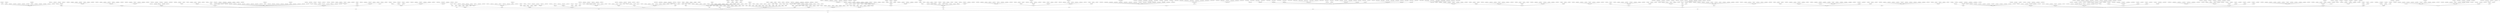 digraph G {
  o_1_1_5_2_2_1;
  o_1_1_5_2_1;
  g_4_1_3_4_1_1;
  g_2_1_1_2_2_6_2;
  g_2_1_1_1_4_5;
  g_2_1_1_1_1_2_3_6;
  g_3_5_1_1_2;
  o_6_1_2_2_2_1;
  o_4_1_3_5;
  g_6_1_5_2_2_4;
  o_3_6_1_3_1;
  g_4_1_4_4_1_2;
  o_6_1_3_2_1;
  o_1_1_4_2_1;
  g_6_1_1_1_5_1;
  g_2_1_1_1_1_2_3_2;
  g_2_2_1_4_1_1;
  m_4_1_5_4_1;
  m_4_1_3_1_2;
  m_2_2_2_1;
  g_2_1_1_1_4_4;
  g_6_1_1_2;
  o_4_1_1_2_1_1;
  g_2_1_1_1_6_5_2;
  g_3_2_1_3_1_2;
  m_3_5_5_4;
  g_4_1_3_4_1_5;
  m_6;
  g_6_1_2_2_3_1_2;
  g_1_1_5_4_4_3;
  o_3_1_1;
  g_3_1_5_2_1;
  o_3_2_1_5_1;
  g_3_5_4_1_2;
  g_3_5_2;
  o_3_6_2;
  g_3_2_1_3_1_5;
  m_6_1_6_2_3;
  m_1_1_6_1_1_1;
  g_6_1_3_2_4_3;
  g_3_5_2_1_2;
  g_3_2_1_1_2_2;
  g_6_1_1_1_3_5;
  o_3_5_6_1;
  g_4_1_3_1_1_6;
  g_2_1_1_1_1_1;
  g_3_4_1_2_5_3;
  g_4_1_5_1_1_4;
  g_2_1_1_1_4_1;
  g_3_6_1_4_1;
  g_1_1_2_2_5_1_5;
  m_1_1_1_2_2_1_1;
  m_1_1_1_3_3;
  m_4_1_3_5_3;
  m_2_1;
  m_4_1_5_3_1;
  g_2_2_2_3_1;
  m_4_1_3_2_3;
  g_1_1_5_3;
  g_6_1_2_3_4_1;
  g_1_1_1_4_1_6;
  g_3_1_1_2_1_5;
  g_1_1_2_2_5_1_3;
  g_1_1_1_3_2_6;
  g_6_1_5_2_2_3;
  g_6_1_6_1_2_5;
  g_1_1_3_3_1_1;
  g_3_1_4_2_1;
  g_3_6_1_2_1;
  m_3_1_3_1;
  g_1_1_5_4_4_4;
  g_1_1_2_2_4;
  m_1_1_4_2_1_2;
  o_2_1_1_1_1_1_1;
  g_3_4_2_1_2;
  m_3_2_1_1;
  g_2_2_3_2_1_2_4;
  m_4_1_4_1_2;
  g_2_2_2_2_1_1;
  g_1_1_6_1_5_1;
  g_4_1_3_6_3_2;
  o_1_1_3_4;
  g_3_2_1_2_1;
  o_2_2_2_6_1_1;
  g_1_1_3_4_2_3;
  m_3_1_1_1_1;
  g_2_1_1_1_1_1_2_4;
  o_2_1_1_2_1_2_3;
  g_2_1_1_1_2_3_4;
  g_6_1_3_1_1_3;
  m_2_1_1_2_2_5_1;
  o_1_1_2_2_1_1;
  m_1_1_1_1_2;
  g_4_1_5_6_1_1;
  g_4_1_1_2_1_5_1;
  g_4_1_5_6_1_3;
  m_1_1_1_1;
  o_4_1_4_3_2;
  g_3_1_5_1_1_2;
  o_1_1_3_1_1_1;
  o_2_1_1_1_4_3_1;
  o_1_1_1;
  g_3_3_5_4;
  g_3_4_1_1_2_1;
  o_5;
  m_4_1_1_3_1;
  o_4_1_5_4;
  g_1_1_5_4_2_6;
  m_6_1_1_1_1_1;
  m_2_1_1_1_6_3;
  g_6_1_1_1_2_5;
  g_2_1_1_2_1;
  o_2_1_1_2_1_2;
  m_2_1_1_1_6_4;
  g_1_1_4_1_4_1;
  g_3_2_2_1_2_1_5;
  g_6_1_1_1_4_1;
  m_6_1_1_2_4;
  g_1_1_1_2_2;
  m_3_4_2_2_2;
  g_3_1_5_1_1_6;
  g_1_1_1_3_2_2;
  m_2_2_1_2_1;
  m_4_1_6_1_3;
  m_3_3;
  g_1_1_4_2_1_1_1;
  g_3_1_2_1_2_2_2;
  g_3_1_1_3_1;
  m_2_2_1_1_2_1;
  g_1_1_2_2_1;
  o_1_1_4_2_1_4;
  g_4_1_2_1_5_1;
  g_2_1_1_1_4_5_1_2;
  o_3_2_1_2_1_1;
  m_1_1_5_1_2;
  m_1_1_6_2_2_2;
  o_2_1_1_2_1_1_5;
  g_1_1_4_1_2_2;
  m_2_2_2;
  m_2_2_2_5;
  o_2_2_2_6_1;
  m_4_1_3_6_1;
  g_2_2_3_1_1_4;
  m_2_1_1_1_5_4_1;
  g_1_1_2_1_1_3_1;
  o_4_1_6_1_1;
  m_2_2_2_5_2;
  g_1_1_6_2_4;
  g_6_1_4_4_1_2_1;
  g_6_1_1_1_2_4;
  m_6_1_6_3_2;
  o_3_5_4_2_1;
  o_1_1_3_3_1_4_1;
  o_4_1_5_3_2;
  g_6_1_6_2_1_2;
  o_1_1_3_4_4;
  o_1_1_6_2_4_1;
  g_2_2_3_2_1_2_1;
  m_2_2_2_5_1;
  g_3_5_1_3_3;
  o_2_2_3_2_1_3;
  g_4_1_4_4_1_5;
  o_2_2_3_4_2;
  m_2_2_3_2_1;
  g_4_1_5_6_3_1;
  g_3_4_2_1_3;
  o_1_1_6_1_3_1;
  o_1_1_6_1_1;
  m_2_1_1_1_5_1_1;
  m_3_6_1_3;
  o_1_1_4_1_1;
  m_6_1_3_1_4;
  g_3_5_2_1_3;
  g_1_1_3_2_2_3;
  m_2_1_1_2_1_1_1;
  o_3_6_3_1;
  m_4_1_6_1_5;
  o_3_6_2_1_2_1;
  o_2_2_2_3_2_1;
  m_3_6_2_1_1_1;
  g_1_1_6_2_1_1_2;
  g_3_1_5_2_5;
  o_1_1_5_4_1;
  g_2_2_1_2_4_2;
  m_3_2_1_1_1;
  m_1_1_3_1;
  o_1_1_5_2_1_1;
  g_3_2_1_3_1_1;
  g_2_1_1_2_2_3_2_1;
  o_4_1_2_1_4;
  m_1_1_3_4_1_1;
  o_1_1_6_1_4;
  g_4_1_5_1_2_4;
  o_3_6_3;
  g_1_1_5_4_2_1;
  g_2_1_1_2_2_2_4;
  o_1_1_2_1_1_4;
  g_6_1_1_2_2_3;
  g_2_2_3_3_1_1;
  g_4_1_5_1_2_3;
  o_4_1_4_4_2;
  g_3_2_2;
  g_2_1_1_2_1_2_1_2;
  o_3_3_6_1_1;
  g_1_1_3_2_1_3;
  o_3_6_2_1_3;
  m_2_1_1_2_1_1;
  o_3_2_1_4;
  m_3_1_3;
  o_2_2_1_5_2;
  g_6_1_6_3_4_2;
  m_3_5_6_2_1;
  g_3_1_1_2_1_1;
  o_3_2_2_1_1;
  g_2_1_1_1_1_2_3_1;
  g_2_1_1_2_2_1_4;
  o_3_4_2_3_1;
  g_3_5_4;
  g_2_2_1_1_1_1;
  g_1_1_5_4_2_5;
  o_3_3_2_2;
  o_4_1_1_3_3;
  o_4_1_1_3_6;
  o_6_1_6_3_5;
  m_3_1_2;
  g_3_5_6_3_3;
  g_4_1_4_2_3_3;
  g_3_6_1_1_3;
  g_3_1_2_1_2_2_3;
  m_3_5_4_2;
  m_6_1_6_1_1;
  o_2_1_1_2_2_6_2_1;
  m_6_1;
  o_1_1_2_1_1;
  g_2_2_2_4_1;
  o_3_4_1_2_2;
  g_3_2_2_1_2_1_6;
  g_4_1_2_1_5_2;
  o_2_2_1_6_2;
  m_3_4_1_1_5;
  g_1_1_5_3_3_1_2;
  m_3_5_1_4;
  o_1_1_1_3_1_1;
  g_4_1_4_2_3_2;
  m_4_1;
  m_3_6_3_1_3;
  m_4_1_4_4_4;
  m_3_2_2_3_3;
  g_2_1_1_1_4_4_1_2;
  g_2_1_1_2_2_1_5;
  m_4_1_3_1;
  g_6_1_1_1_3_6;
  g_3_1_3_4_6;
  g_3_6_1_4_5;
  g_6_1_5_1_3;
  g_6_1_2_3_4_5;
  g_2_2_2_4_5;
  m_3_6_3_2_2;
  g_2_1_1_1_4_5_1_1;
  g_2_1_1_1_5_1;
  o_3_3_3_1_1;
  g_6_1_5_1_2;
  o_4_1_1_3_2;
  g_1_1_6_1_2_2_1;
  m_2_2_1_4_2_1;
  g_3_5_2_1_5;
  g_2_2_3_2_1_2_5;
  g_2_1_1_2_2_1_1;
  o_6_1_5_1_2_1;
  m_2_1_1_1_6;
  g_2_1_1_1_1_2_3_5;
  g_3_5_1_3_4;
  g_6_1_1_1_5_4;
  g_3_2_1_1_2_1;
  o_4_1_1_2_1_4;
  g_1_1_6_2_1_1_1;
  g_1_1_3_2_1_4;
  m_4_1_6_1_2;
  o_1_1_5_5_2_1;
  o_6_1_1_1_1;
  m_6_1_2_1_1;
  g_4_1_5_1_1_3;
  o_4_1_3_2;
  m_4_1_5_2_1;
  m_6_1_5_1_2_2;
  g_3_4_1_2_5_2;
  o_6_1_3;
  g_4_1_5_2_2_1;
  o_3_3_4_2_1;
  o_4_1_3_4_2;
  o_4_1_3_2_2;
  g_1_1_5_5;
  g_1_1_4_1_4_2;
  o_1_1_4_2_3_1;
  m_1_1_6_1_4_1;
  o_4_1_5_1;
  m_4_1_4_3_3;
  g_1_1_3_3_1_3;
  g_1_1_2_2_2;
  g_3_1_5_2_2;
  o_6_1_1_2_5_1;
  g_4_1_2_1_5_3;
  o_2_1_1_1;
  g_2_2_3_2_1_2_2;
  m_4_1_4_1;
  m_4_1_3_3_1;
  m_2_2_1_1;
  g_1_1_5_5_1_2_1;
  m_3_2_1_5;
  o_6_1_6_3;
  g_6_1_1_1_3_2;
  o_4_1_5_3;
  g_3_5_1;
  o_4_1_6_1;
  m_4_1_4_1_1;
  o_1_1_2_2_2_1;
  g_1_1_3_3_1_2;
  g_3_1_4_2_2;
  g_1_1_1_3_2_5;
  g_1_1_5_4;
  m_1_1_1_2_1_3;
  o_1_1_3_3;
  g_1_1_1_4_1_3;
  o_3_3_4_1_1;
  g_4_1_3_6_3_3;
  g_1_1_4_2_2_4;
  o_6_1_4_1_5;
  o_6_1_4_5;
  g_6_1_6_1_2_4;
  g_2_1_1_1_6_5_1;
  o_4_1_2_1;
  o_5_1_1_1_1;
  g_3_1_1_2_1_4;
  g_4_1_2_2_3_3;
  g_6_1_3_2_4_2;
  g_3_2_1_1_2_3;
  g_2_2_2_2_1_4;
  m_1_1_6_2_1_2;
  m_4_1_5_3_3;
  g_4_1_3_1_1_1;
  m_2_1_1_2_2_4;
  g_6_1_1_1_4_2;
  g_6_1_5_2_2_2;
  o_1_1_4_2_1_3;
  m_6_1_2_3_5_1;
  g_2_1_1_1_1_1_2_5;
  g_2_1_1_1_2_3_5;
  m_4_1_3_5_1;
  m_3_5_4_3;
  o_2_2_1;
  m_4_1_4_2_1;
  m_4_1_1_1_1_1;
  g_3_3_5_1;
  m_1_1_1_4;
  o_1_1_3_1_1;
  g_1_1_1_3_2_3;
  g_4_1_2_1_1_1;
  g_1_1_5_4_4_2;
  g_2_2_3_1_1_5;
  o_2_2_3_1;
  m_1_1_3_2_5;
  o_6_1_2_2_2;
  g_3_4_1_1_2_2;
  g_4_1_4_4_1_4;
  m_1_1_4_1_3_1;
  g_2_2_1_4_1_2;
  g_3_4_2;
  g_3_5_6_3_1;
  g_1_1_2_2_2_2_2;
  o_6_1_5_1_3_1;
  o_1_1_2_1_3_2;
  g_1_1_1_3_3_1_4;
  m_4_1_3;
  g_3_1_2_1_2_2_1;
  g_1_1_4_1_2_1;
  o_4_1_1_3_5;
  g_6_1_5_1_4_2_1;
  m_3_6_2_1_4_1;
  g_3_6_1_1_4;
  m_3_4_1_1_3;
  g_1_1_4_1_2_3;
  o_4_1_4;
  m_3_6_2_1_4;
  o_2_2_1_6;
  o_3_4_2_5_1;
  m_1_1_3_4_3;
  g_3_6_1_4_4;
  m_2_1_1_2_1_1_2;
  o_2_1_1_1_1_2_2;
  g_4_1_5_1_2_5;
  g_3_2_2_1_2_1_4;
  m_2_2_1_5_3;
  o_6_1_2_1_2_3;
  m_3_3_3_1;
  o_1_1_4_1_1_2;
  m_1_1_3_2;
  g_4_1_1_3_2_1_4;
  g_6_1_5_1_1;
  g_3_5_1_1_1;
  g_3_1_3_4_5;
  g_4_1_3_1_1_5;
  m_6_1_4_1;
  o_3_3_6_3_1;
  m_2_2_3_1_3;
  g_3_1_3_4_4;
  m_2_1_1_1_5_3_1;
  o_1_1_6_2_2_1;
  m_4_1_1_2_1_3;
  g_1_1_1_4_1_2;
  m_6_1_2_2_3;
  g_6_1_1_2_2_2;
  g_2_2_1_2_4_4;
  o_2_2;
  m_2_2_1_3_1;
  g_2_1_1_1_5_2;
  g_6_1_1_1_2_1;
  g_2_2_3_3_1_5;
  o_1_1_5_5_1;
  g_6_1_6_2_1_1;
  g_2_2_1_1_1_3;
  m_1_1_2_2_4_2;
  g_2_1_1_2_1_2_1_1;
  m_1_1_5_3_1_1;
  o_2_1_1_2_1_1_4;
  m_2_2_1_3_2;
  g_3_1_3_4_1;
  g_6_1_4_4_1_2_2;
  o_1_1_2_1;
  o_6_1_3_2_3;
  g_3_4_2_1_1;
  m_6_1_4_1_3;
  g_2_2_1_1_1_2;
  g_4_1_5_6_3_3;
  g_1_1_2_2_5_1_2;
  g_4_1_1_3_2_1_1;
  g_4_1_1_2_1_5_2;
  o_4_1_1_3_4;
  g_2_2_1_2_4_3;
  g_1_1_5_4_4_1;
  o_3_6_2_1_2;
  g_6_1_6_2_4_2;
  g_6_1_2_3_3_4;
  o_3_5_6_2;
  g_1_1_4_2;
  g_6_1_1_1_3_1;
  o_4_1_2_1_3;
  o_2_2_2_1_3;
  g_1_1_1_4_2_3;
  g_3_1_5_1_1_1;
  m_2_1_1_1_5_2_1;
  o_3_4_1_2_3;
  m_4_1_2_2_5;
  g_3_5_5_3_2;
  m_6_1_4_3_1;
  o_3_2_1_4_1;
  g_6_1_1_1_5_5;
  o_3_2_2_1;
  o_2_2_1_6_1;
  o_3_3_1_2_1;
  g_3_5_2_1_1;
  m_1_1_5_3_2_1;
  m_6_1_3_1_2;
  m_3_6_3_1_1;
  g_1_1_5_4_2_2;
  m_6_1_5;
  g_3_3_6_2;
  o_1_1_6_2_5_1;
  g_3_3_6_1;
  g_4_1_5_6_1_4;
  g_6_1_2_3_4_4;
  m_5_1_1_1;
  o_2_2_1_2;
  m_6_1_1_2_1_1;
  g_6_1_2_3_4_6;
  g_3_5_5;
  o_4_1_3_6_2;
  o_2_1_1_1_3_1;
  o_6_1_5_1_1_1;
  g_2_2_2_4_4;
  o_6_1_5_2;
  g_2_1_1_2_2_2_3;
  o_4_1_1_2_1;
  m_1_1_5_2_2;
  g_4_1_2_2_2_3;
  g_6_1_2_3;
  m_2_1_1_2_2_3;
  m_2_1_1_2_1_2_4;
  m_6_1_2_1_2_1;
  g_1_1_6_2_2;
  R;
  m_6_1_2_3_5;
  m_4_1_5_2;
  g_2_2_2_3_2;
  m_3_3_3_1_2;
  o_3_4_2_2_1;
  m_2_2_3_4;
  m_1_1_2_1_2_1;
  g_1_1_6_2_3;
  g_4_1_4_2_3_4;
  o_2_2_1_1_2;
  o_4_1_2_2_1;
  m_6_1_6_3_1;
  m_2_1_1_2_1_1_6;
  m_3_6_3_1_2;
  g_4_1_2_2_3_2;
  o_3_2_2_2_2;
  o_3_5_2_4;
  o_3_6_2_1_1;
  g_2_1_1_2_2_1_6;
  g_6_1_6_2_1_3;
  m_2_2_3_1_2_1;
  g_4_1_3_4_1_4;
  o_3_4_1_2;
  o_2_2_3_4_1;
  g_6_1_2_2_3_1_3;
  g_1_1_2_2_2_2_1;
  g_3_4_1;
  g_6_1_6_1_2_2;
  g_3_2_1_3_1_3;
  m_4_1_3_4;
  o_6_1_4_2;
  g_1_1_5_1_3_2;
  o_3_5_5_2;
  o_3_3_2_2_1;
  m_6_1_3_1_3;
  g_2_1_1_1_4_2_1_3;
  o_2_2_3_4_2_1;
  o_1_1_2_1_2_3;
  g_1_1_3_2_2_2;
  o_2_2_1_6_3;
  m_3_2_2_1_2;
  m_3_4_2_3;
  o_3_4_2_4;
  g_2_1_1_1_2_3_6;
  g_4_1_2_1_1_2;
  o_1_1_1_2_1_2;
  m_1_1_2_1_1_2;
  o_1_1_6_1_2;
  g_4_1_5_6_1_5;
  o_2_2_2_2;
  o_6_1_1_2_5;
  m_1_1_1_2_2_1;
  g_4_1_3_4_1_3;
  o_1_1_6_2_5_2;
  g_4_1_5_2_2_2;
  g_3_5_6;
  g_1_1_5_1;
  m_6_1_3_3_1;
  m_6_1_3_3;
  g_6_1_2_3_3_2;
  m_1_1_6_2_3_1;
  m_2_2_3_1_4;
  m_3_5_3_1_1;
  g_2_1_1_2_2_3_2_3;
  g_6_1_3_2_4_1;
  g_1_1_6_2_1_1_4;
  o_2_2_2_6;
  g_6_1_6_1_2_3;
  g_6_1_5_2_1_1;
  g_1_1_3_2_1_1;
  o_4_1_2_2;
  o_1_1_4_1_3;
  m_3_4_2_3_2;
  m_3_1_4_3;
  o_3;
  g_1_1_1_3_3_1_3;
  o_6_1_1_2_3;
  g_1_1_1_4_2_1;
  m_3_5_5_1;
  g_4_1_3_1_1_3;
  o_6_1_4_1_1;
  m_2_2_3_3;
  m_1_1_5_5_2;
  o_3_4_2_2;
  g_6_1_2_1;
  g_2_2_3_1_1_6;
  g_4_1_3_6_3_5;
  g_1_1_5_5_1_2_4;
  g_1_1_1_3_3_1_1;
  m_6_1_2_3_1_1;
  g_2_2_1_4_1_3;
  m_1_1_3_2_4;
  o_1_1_4_1_5;
  m_3_1_3_2;
  m_1;
  g_3_3_4_2;
  m_2_2_3_4_3_1;
  o_2_1_1_2_2_3_1;
  g_3_2_1;
  g_2_1_1_1_1_1_2_2;
  g_1_1_6_2_1_1_6;
  g_4_1_5_5_2_1_2;
  m_6_1_1_2_1;
  m_1_1_6_1_3;
  g_2_2_3_1_1_2;
  g_6_1_6_3_4_3;
  g_3_1_1_2_1_2;
  o_4_1_3_2_1;
  o_2_1_1_2_1_2_5;
  o_1_1_5_1_1;
  g_2_2_3_2_1_2_3;
  o_4_1_1;
  o_2_2_2_5_3;
  g_1_1_3_3_1_4;
  g_6_1_4_5_2_1;
  o_1_1_1_1_1;
  g_3_1_3_4_2;
  m_1_1_5_3_3;
  o_1_1_2_1_3;
  g_2_2_2_2_1_3;
  m_3_6_2_1;
  m_4_1_3_5_2;
  g_4_1_5_1_1_1;
  o_1_1_2_2_4_1;
  o_3_4_1_1_4;
  o_3_6_3_2;
  o_6_1_1_1_6;
  g_2_1_1_1_1_1_2_6;
  m_6_1_2_1_2;
  m_2_1_1_2_2_5;
  m_1_1_5_1_4;
  o_3_6_2_1_3_1;
  o_3_5_3_1_2;
  m_2_2_1_4_2;
  o_1_1_5_5_1_1;
  o_2_2_3_2_1_1;
  g_3_1_5_2_4;
  g_3_6_1_4_3;
  o_1_1_6_2_3_2;
  g_3_6_1_1_1;
  m_3_1;
  g_1_1_2_2_5_1_1;
  m_1_1_6_2_4_2;
  g_1_1_1_3_2_4;
  g_1_1_5_5_1_2_2;
  g_6_1_5_1_4_2_2;
  g_2_2_1_2_4_6;
  m_3_5_2_2;
  m_4_1_1_3_1_1;
  m_6_1_4_4_2_2;
  g_1_1_2_2_3;
  m_4_1_2;
  o_2_2_1_5;
  o_2_1_1_1_3;
  m_4_1_4_2;
  g_1_1_4_1;
  m_3_1_5_3;
  o_2_1_1_1_1_2_1;
  o_6_1_3_1;
  m_3_1_2_1_1_1;
  o_4_1_5;
  m_6_1_6;
  o_2_1_1_1_2;
  m_4_1_4_2_2;
  g_3_4_1_2_5_1;
  m_2_2_1_1_3;
  g_6_1_2_2;
  g_6_1_2_2_1_1;
  g_1_1_5_4_2_3;
  g_4_1_2_2_3_1;
  o_3_2_2_2_1;
  g_3_4_1_1_2_3;
  m_1_1_1_3_1;
  m_3_1_3_3;
  g_4_1_3_1_1_2;
  m_3_2_1_3;
  o_3_5_1_2;
  o_6_1_5_1_4_3;
  g_4_1_3_6_3_4;
  g_6_1_1_1_2_2;
  g_3_3_1_1;
  g_4_1_5_1_2_1;
  m_6_1_1_2_1_2;
  m_1_1_1_4_3;
  m_1_1_3_3_1_3_1;
  m_4_1_1_2_1_6;
  o_2_2_2_1_4;
  g_2_1_1_1_1_1_2_1;
  g_4_1_1_3_2_1_3;
  g_1_1_3_2_2_5;
  g_3_1_2_1_1;
  o_2;
  g_4_1_3_1_1_4;
  o_6_1_4_4_1_1;
  o_1_1_4_1_1_1;
  g_3_3_6_3;
  g_3_1_3_4_3;
  g_1_1_3_2_2_1;
  m_3_4_1_1_1_1;
  g_6_1_6_2_4_1;
  o_6_1_2_1_2_2;
  g_2_2_2_4_3;
  g_6_1_2_3_4_3;
  m_2_2_1_3_3;
  g_1_1_6_2_1_1_5;
  o_4_1_4_2_5;
  o_3_3_3_1_3;
  m_1_1_4_2_3_3;
  o_4_1_5_2_3;
  m_6_1_2_3_2_1;
  g_6_1_6_1_2_1;
  g_4_1_1_3_2_1_2;
  m_3_3_3;
  m_6_1_5_1_4_1;
  g_1_1_1_3_3_1_2;
  m_1_1_2;
  g_4_1_5_5_1;
  g_2_1_1_2_1_2_1_4;
  g_6_1_1_2_2_1;
  o_1_1_1_1_2_1;
  g_6_1_4_4_1;
  g_6_1_2_3_3_3;
  g_1_1_1_4_2_2;
  o_6_1_6_2_2;
  g_2_1_1_1_5_4;
  o_6_1_5_1_1_2;
  o_1_1_5_1_5;
  o_2_2_3_4_1_1;
  o_3_4_2_4_1;
  g_6_1_1_1_5_3;
  m_4_1_5_4_3;
  g_2_1_1_1_1_2_3_4;
  g_4_1_5_2_4_1;
  o_5_1_1;
  o_3_6;
  g_3_3_5_2;
  m_1_1_6_1_1_2;
  o_3_1_5_1;
  m_3_1_2_1_1_2;
  o_6_1_1_2_4_1;
  o_1_1_4_1_5_1;
  g_2_1_1_1_4_4_1_1;
  g_4_1_2_2_4_1;
  g_4_1_2_2_2_4;
  g_4_1_5_1_1_2;
  o_3_5_3_1;
  m_1_1_5_3_2;
  1;
  m_1_1_3_4_1;
  g_3_6_1_4_2;
  g_2_2_3_3_1_4;
  g_3_2_1_3_1_4;
  g_3_1_1_2_1_3;
  o_3_1_4_4;
  m_1_1_1_3;
  g_6_1_3_1_1_1;
  g_1_1_4_2_2_3;
  m_1_1_6;
  g_2_2_1_2_4_5;
  m_4_1_3_3;
  g_1_1_1_4_1_1;
  o_4_1_2_1_2;
  m_6_1_2_1_1_1;
  o_3_4_1_2_4;
  o_2_1_1_2_1_1_3;
  o_3_4_1_1;
  o_1_1_4_2_3;
  g_4_1_5_5_2_1_1;
  m_6_1_4_1_2;
  g_1_1_5_1_3_1;
  g_3_2_2_1_2_1_3;
  o_3_2_2_3;
  g_1_1_1_1_1_1_2;
  m_1_1_6_1_2_1;
  o_1_1_2_1_2_2;
  m_1_1;
  g_1_1_2_1_3_1_1;
  g_3_5_4_1_3;
  g_3_5_5_3_1;
  g_6_1_1_1_3_3;
  o_6_1_1_2_3_1;
  m_4;
  o_1_1_5_3_1;
  g_3_1_5_2_3;
  g_2_2_1_1_1_4;
  o_3_3_6_2_1;
  o_3_4_1_2_1;
  g_1_1_6_2_1;
  g_1_1_1_4_1_4;
  g_2_1_1_1_4_2_1_2;
  m_3_1_5;
  g_4_1_3_6_3_6;
  m_1_1_1_4_3_1;
  m_6_1_3_4;
  o_1_1_4_1_3_2;
  o_3_1_1_2;
  g_6_1_4_4_1_2_3;
  g_1_1_4_2_1_1_2;
  o_6_1_4;
  g_2_1_1_2_2_2_1;
  g_4_1_4_4_1_3;
  g_1_1_6_1_5_2;
  m_3_2_2_2;
  g_4_1_5_6_1_2;
  g_4_1_5_1_1_6;
  o_6_1_4_2_2;
  m_6_1_3_2_2;
  g_2_1_1_2_2_6_1;
  g_4_1_4_4_1_1;
  m_1_1_1_2_1_1;
  m_3_5_2_3;
  g_6_1_5_2_1_2;
  o_6_1_4_4_2_1;
  m_6_1_1_1_6_1;
  g_2_1_1_1_2_3_3;
  g_2_1_1_1_2_3_1;
  m_4_1_3_1_3;
  g_3_5_3;
  m_4_1_4_3;
  g_6_1_1_1;
  m_1_1_3_3_1_5_1;
  m_3_5_6_1_1;
  g_4_1_3_4_1_6;
  g_1_1_3_4_2_1;
  g_3_3_4_1;
  g_6_1_2_2_1_2;
  g_6_1_1_1_2_3;
  g_1_1_5_5_1_2_3;
  m_3_3_2;
  m_2_2_3_1_2;
  o_2_1_1_2_2_6_1_1;
  m_2_2_1_4;
  m_2_1_1;
  m_2_1_1_2_2_5_2;
  g_4_1_2_2_2_2;
  m_4_1_5_4_2;
  g_2_2_3_1_1_3;
  m_3_2_2_1_1_1;
  m_3_2_2_2_3;
  m_4_1_4_4_3;
  m_3_2_2_3_1;
  m_4_1_4_2_4;
  g_4_1_2_2_4_2;
  m_4_1_6;
  m_1_1_2_2_1_2;
  o_2_1_1_2_2_4_1;
  g_2_1_1_2_2_1_2;
  o_2_2_3_4_3;
  g_6_1_2_3_4_2;
  g_1_1_3_4_2_2;
  g_3_5_1_3_1;
  g_4_1_3_4_1_2;
  g_3_1_5_1_1_3;
  o_3_3_1_2_1_1;
  g_1_1_3_3_1_5;
  g_2_1_1_2_2;
  o_6_1_3_2;
  m_1_1_4_2_3_2;
  m_4_1_5_6;
  o_6_1_4_5_1;
  g_3_1_5_1_1_5;
  g_3_2_2_1_2_1_2;
  g_3_5_4_1_1;
  g_3_3_5_3;
  o_4_1_3_2_4;
  o_2_1_1_1_6_2;
  g_1_1_3_2_1_2;
  m_1_1_2_2_3_2;
  g_2_1_1_1_1_1_2_3;
  g_6_1_3_1_1_2;
  m_1_1_3_2_3;
  o_1_1_2_1_1_1;
  m_2_2_3;
  g_3_2_1_2_2;
  g_6_1_2_2_3_1_1;
  g_2_1_1_1_4_3;
  o_2_2_1_2_3;
  g_1_1_4_2_2_1;
  g_4_1_2_2_3_4;
  m_1_1_5_4_1_1;
  g_1_1_1_3_2_1;
  o_1_1_3_3_1_2_1;
  g_2_2_3_1_1_1;
  m_1_1_5_4_3;
  m_6_1_1_2_3_2;
  g_1_1_2_2_5_1_4;
  g_3_4_1_1_2_4;
  g_2_1_1_2_2_3_2_2;
  g_2_2_2_2_1_2;
  o_4_1_4_4;
  g_2_1_1_1_1_2_3_3;
  o_5_1;
  m_4_1_1_1;
  g_3_1_1_3_2;
  o_3_4_2_5;
  g_4_1_5_1_2_6;
  g_3_6_1_2_2;
  g_1_1_2_2_5;
  g_2_1_1_1_1_2;
  g_4_1_5_6_1_6;
  o_1_1_2_2_3_1;
  m_3_2_1_2_2_1;
  g_4_1_5_6_3_2;
  o_3_6_1;
  g_6_1_2_3_3_1;
  g_4_1_3_6_3_1;
  m_2_1_1_1_2_2;
  g_1_1_1_4_1_5;
  g_3_5_2_1_4;
  m_3_2_2_3_2;
  g_4_1_2_2_2_1;
  m_2_2_3_1_5;
  g_6_1_6_3_4_1;
  m_3_6_3_2_1;
  g_2_1_1_1_2_3_2;
  g_3_5_1_3_2;
  g_3_5_6_3_2;
  m_2_2_1_5_1;
  g_2_2_1_1_1_5;
  g_1_1_3_2_2_4;
  o_1_1_3_3_1_1_1;
  g_3_1_5_1_1_4;
  o_6_1_2_3_2;
  g_4_1_5_5_2;
  m_2_1_1_1_6_1;
  o_2_2_2_1_1;
  m_1_1_1_1_1_2;
  g_1_1_1_1_1_1_1;
  g_2_1_1_2_2_1_3;
  g_1_1_6_1_2_2_2;
  g_1_1_2_1_3_1_2;
  g_1_1_5_4_2_4;
  g_2_2_3_3_1_3;
  m_6_1_2_3_1;
  g_2_1_1_2_1_2_1_3;
  m_6_1_6_2;
  m_2_2_1_3_4;
  m_3_3_2_1_1;
  g_1_1_4_2_2_2;
  0;
  g_2_2_3_3_1_2;
  g_6_1_4_5_2_2;
  m_4_1_4_3_1;
  g_6_1_5_1_4;
  m_2_2_1_2_2;
  g_2_2_1_2_4_1;
  m_2_2_1_3;
  o_4_1_3_3_3;
  o_6_1_4_3;
  m_3_3_1_1_2;
  m_3_3_1_1_1;
  g_4_1_5_1_2_2;
  g_6_1_2_2_1_3;
  m_2_1_1_1_4_1_1;
  g_6_1_1_2_2_4;
  g_2_1_1_1_5_3;
  m_4_1_1_2;
  m_2_2_3_2;
  g_1_1_6_2_1_1_3;
  o_1_1_2_1_2;
  m_6_1_2_2_2_2;
  o_4_1_5_5_1_1;
  g_6_1_1_1_5_2;
  g_6_1_1_1_3_4;
  m_3_1_1_1;
  m_4_1_3_3_2;
  g_4_1_5_1_1_5;
  o_4_1_1_2_1_2;
  o_4_1_1_1_1;
  g_2_1_1_1_4_2;
  m_3_3_2_1;
  g_1_1_5_3_3_1_1;
  m_3_4_1_1_1;
  o_3_1_4;
  g_2_1_1_2_2_2_5;
  m_6_1_4_1_4;
  m_4_1_3_6;
  m_1_1_3;
  m_2_2_2_3_1_1;
  m_1_1_6_1;
  g_1_1_2_1_1_3_2;
  g_6_1_4_4_2;
  g_3_6_1_1_2;
  g_1_1_6_2_5;
  m_6_1_6_3_3;
  g_4_1_4_2_3_1;
  m_2_1_1_2_1_2_2;
  o_4_1_6_1_4;
  o_1_1_3_1_1_2;
  m_6_1_3_4_1;
  m_6_1_4_2_1;
  o_3_1_2_1_2_1;
  g_1_1_5_2;
  o_4_1_5_6_2;
  o_2_1_1_1_2_1;
  m_3_1_4_1;
  g_2_2_2_4_2;
  g_3_2_2_1_2_1_1;
  g_3_3_1_2;
  m_1_1_1_2_2_1_2;
  o_4_1_1_3;
  g_6_1_5_2_2_1;
  g_4_1_5_2_4_2;
  g_3_4_1_2_5_4;
  o_6_1_6_1;
  g_1_1_1_2_1;
  o_1_1_5_2_1_2;
  g_3_1_2_1_2;
  o_3_5_3_1_3;
  g_2_1_1_2_2_2_2;
  m_2_2_2_1_2;
  g_2_1_1_1_4_2_1_1;
  m_2_2_1_3 -> o_2_2_1;
  o_3_3_3_1_3 -> m_3_3_3_1;
  g_6_1_5_1_4_2_2 -> g_6_1_5_1_4;
  g_4_1_2_2_2_1 -> o_4_1_2_2;
  m_2_2_1_1_3 -> m_2_2_1_1;
  m_1_1_1_2_2_1_1 -> m_1_1_1_2_2_1;
  o_1_1_2_1_1 -> o_1_1_2_1;
  m_6_1_2_1_2_1 -> m_6_1_2_1_2;
  g_3_4_1_2_5_3 -> o_3_4_1_2;
  o_4_1_3_2_2 -> o_4_1_3_2;
  g_6_1_3_2_4_3 -> o_6_1_3_2;
  m_2_1_1_2_1_1 -> g_2_1_1_2_1;
  o_4_1_4_3_2 -> m_4_1_4_3;
  m_2_1_1_1_6 -> o_2_1_1_1;
  m_6_1_3_1_4 -> o_6_1_3_1;
  m_1_1_1_4 -> o_1_1_1;
  o_4_1_3_4_2 -> m_4_1_3_4;
  m_3_1_3_3 -> m_3_1_3;
  g_1_1_1_2_1 -> o_1_1_1;
  g_3_5_3 -> o_3;
  g_6_1_2_1 -> m_6_1;
  m_4_1_3_2_3 -> o_4_1_3_2;
  o_3_4_1_1_4 -> o_3_4_1_1;
  g_4_1_5_5_2_1_1 -> g_4_1_5_5_2;
  g_2_1_1_2_2_3_2_1 -> m_2_1_1_2_2_3;
  g_4_1_5_1_1_5 -> o_4_1_5_1;
  m_3_3_1_1_1 -> g_3_3_1_1;
  o_4_1_5_5_1_1 -> g_4_1_5_5_1;
  g_2_1_1_1_1_1_2_4 -> g_2_1_1_1_1_1;
  g_1_1_5_4_4_2 -> g_1_1_5_4;
  g_1_1_5_3 -> m_1_1;
  m_2_2_2_3_1_1 -> g_2_2_2_3_1;
  g_3_4_2_1_3 -> g_3_4_2;
  g_3_2_1_3_1_2 -> m_3_2_1_3;
  o_1_1_3_1_1_1 -> o_1_1_3_1_1;
  g_3_1_5_2_2 -> m_3_1_5;
  g_4_1_2_1_1_1 -> o_4_1_2_1;
  m_3_5_4_3 -> g_3_5_4;
  g_6_1_2_3_4_4 -> g_6_1_2_3;
  g_3_2_2_1_2_1_2 -> m_3_2_2_1_2;
  g_4_1_4_4_1_5 -> o_4_1_4_4;
  o_2_1_1_1_3 -> o_2_1_1_1;
  o_4_1_2_2_1 -> o_4_1_2_2;
  m_3_2_1_3 -> g_3_2_1;
  g_2_2_3_2_1_2_4 -> m_2_2_3_2_1;
  g_4_1_5_1_1_6 -> o_4_1_5_1;
  m_1_1_3_2 -> m_1_1_3;
  m_1_1_5_3_2 -> g_1_1_5_3;
  m_2_2_1_4 -> o_2_2_1;
  m_6_1_2_3_5_1 -> m_6_1_2_3_5;
  o_1_1_4_1_1_1 -> o_1_1_4_1_1;
  o_3_6_2 -> o_3_6;
  g_6_1_6_2_1_2 -> m_6_1_6_2;
  g_4_1_3_6_3_4 -> m_4_1_3_6;
  g_6_1_5_2_2_1 -> o_6_1_5_2;
  g_2_1_1_2_1_2_1_2 -> o_2_1_1_2_1_2;
  o_2_2_2_1_1 -> m_2_2_2_1;
  g_2_2_2_2_1_3 -> o_2_2_2_2;
  g_3_6_1_1_3 -> o_3_6_1;
  g_1_1_5_5_1_2_3 -> o_1_1_5_5_1;
  o_1_1_3_3_1_1_1 -> g_1_1_3_3_1_1;
  m_2_2_2_5_1 -> m_2_2_2_5;
  g_2_1_1_1_1_1_2_3 -> g_2_1_1_1_1_1;
  g_1_1_4_2_2_1 -> g_1_1_4_2;
  g_1_1_1_3_3_1_3 -> m_1_1_1_3_3;
  m_6_1_6_2 -> m_6_1_6;
  g_1_1_4_2_1_1_1 -> o_1_1_4_2_1;
  m_2_2_2_1_2 -> m_2_2_2_1;
  g_3_4_2_1_2 -> g_3_4_2;
  g_6_1_1_1_5_4 -> g_6_1_1_1;
  g_3_1_5_2_1 -> m_3_1_5;
  m_2_1_1_2_1_1_1 -> m_2_1_1_2_1_1;
  o_6_1_2_1_2_3 -> m_6_1_2_1_2;
  m_4_1_1_3_1 -> o_4_1_1_3;
  o_1_1_2_2_4_1 -> g_1_1_2_2_4;
  g_3_2_1_2_2 -> g_3_2_1;
  g_4_1_5_6_3_1 -> m_4_1_5_6;
  g_4_1_2_2_2_4 -> o_4_1_2_2;
  g_2_2_3_3_1_3 -> m_2_2_3_3;
  g_1_1_1_4_1_2 -> m_1_1_1_4;
  o_1_1_6_2_3_2 -> g_1_1_6_2_3;
  o_3_6_1 -> o_3_6;
  o_1_1_5_2_1 -> g_1_1_5_2;
  m_3_5_1_4 -> g_3_5_1;
  g_2_1_1_1_4_4 -> o_2_1_1_1;
  g_4_1_4_4_1_2 -> o_4_1_4_4;
  g_6_1_1_1_3_2 -> g_6_1_1_1;
  m_2_2_3_1_2_1 -> m_2_2_3_1_2;
  m_1_1_1_2_1_3 -> g_1_1_1_2_1;
  g_2_2_3_2_1_2_1 -> m_2_2_3_2_1;
  g_1_1_1_4_2_2 -> m_1_1_1_4;
  m_6_1_4_1_3 -> m_6_1_4_1;
  o_1_1_4_1_3_2 -> o_1_1_4_1_3;
  m_3_6_3_2_1 -> o_3_6_3_2;
  g_2_1_1_1_4_5 -> o_2_1_1_1;
  m_3_1_2_1_1_2 -> g_3_1_2_1_1;
  g_4_1_2_2_2_3 -> o_4_1_2_2;
  o_3_2_2_3 -> g_3_2_2;
  g_1_1_3_2_1_3 -> m_1_1_3_2;
  g_6_1_1_1_2_2 -> g_6_1_1_1;
  g_3_5_4_1_1 -> g_3_5_4;
  o_6_1_1_2_5 -> g_6_1_1_2;
  g_2_2_1_1_1_2 -> m_2_2_1_1;
  g_3_2_2_1_2_1_3 -> m_3_2_2_1_2;
  o_4_1_4_4 -> o_4_1_4;
  g_1_1_1_4_1_1 -> m_1_1_1_4;
  m_4_1_3_6_1 -> m_4_1_3_6;
  g_1_1_5_4 -> m_1_1;
  g_3_5_2_1_3 -> g_3_5_2;
  m_1_1_4_2_3_3 -> o_1_1_4_2_3;
  g_3_5_5_3_1 -> g_3_5_5;
  o_2_2_3_4_3 -> m_2_2_3_4;
  m_6 -> R;
  o_2_1_1_1_1_2_1 -> g_2_1_1_1_1_2;
  g_1_1_1_3_2_6 -> m_1_1_1_3;
  o_1_1_5_5_1 -> g_1_1_5_5;
  m_6_1_4_1_4 -> m_6_1_4_1;
  g_2_1_1_2_2_2_3 -> g_2_1_1_2_2;
  o_2_1_1_2_2_3_1 -> m_2_1_1_2_2_3;
  g_1_1_6_2_1_1_6 -> g_1_1_6_2_1;
  o_4_1_5 -> m_4_1;
  g_1_1_3_3_1_4 -> o_1_1_3_3;
  g_4_1_3_4_1_3 -> m_4_1_3_4;
  o_2_1_1_2_1_2 -> g_2_1_1_2_1;
  m_3_1_1_1_1 -> m_3_1_1_1;
  g_6_1_2_2_3_1_3 -> m_6_1_2_2_3;
  g_3_6_1_1_1 -> o_3_6_1;
  m_4_1_4_1_1 -> m_4_1_4_1;
  o_2_2_1_6 -> o_2_2_1;
  m_1_1_1_3_1 -> m_1_1_1_3;
  g_1_1_1_3_2_5 -> m_1_1_1_3;
  o_3_1_4_4 -> o_3_1_4;
  o_6_1_1_2_3 -> g_6_1_1_2;
  m_1_1_2_2_1_2 -> g_1_1_2_2_1;
  g_2_1_1_1_1_2_3_2 -> g_2_1_1_1_1_2;
  m_4_1_5_4_2 -> o_4_1_5_4;
  o_3_3_3_1_1 -> m_3_3_3_1;
  m_3_4_1_1_1_1 -> m_3_4_1_1_1;
  g_6_1_1_1_3_5 -> g_6_1_1_1;
  g_6_1_2_2_3_1_1 -> m_6_1_2_2_3;
  m_1_1_5_4_3 -> g_1_1_5_4;
  g_1_1_2_1_1_3_1 -> o_1_1_2_1_1;
  o_3_6_2_1_2 -> m_3_6_2_1;
  o_4_1_1_3_2 -> o_4_1_1_3;
  g_2_2_3_2_1_2_2 -> m_2_2_3_2_1;
  g_1_1_1_1_1_1_1 -> o_1_1_1_1_1;
  g_3_5_2 -> o_3;
  o_3_6_3_2 -> o_3_6_3;
  g_4_1_5_6_3_3 -> m_4_1_5_6;
  o_2_1_1_2_1_1_4 -> m_2_1_1_2_1_1;
  g_6_1_5_2_2_3 -> o_6_1_5_2;
  m_3_5_3_1_1 -> o_3_5_3_1;
  g_2_1_1_1_4_5_1_1 -> g_2_1_1_1_4_5;
  o_1_1_6_1_3_1 -> m_1_1_6_1_3;
  g_3_2_2_1_2_1_1 -> m_3_2_2_1_2;
  o_3_1_1 -> m_3_1;
  o_2_1_1_2_2_4_1 -> m_2_1_1_2_2_4;
  o_3_2_2_1 -> g_3_2_2;
  o_2_1_1_2_1_2_5 -> o_2_1_1_2_1_2;
  g_1_1_5_5_1_2_1 -> o_1_1_5_5_1;
  o_4_1_3_2 -> m_4_1_3;
  o_1_1_3_4 -> m_1_1_3;
  g_3_1_5_1_1_5 -> o_3_1_5_1;
  g_4_1_5_1_2_4 -> o_4_1_5_1;
  o_4_1_1_3_6 -> o_4_1_1_3;
  g_1_1_6_1_2_2_2 -> o_1_1_6_1_2;
  m_2_1_1_2_1_2_2 -> o_2_1_1_2_1_2;
  g_4_1_2_2_4_2 -> o_4_1_2_2;
  m_1_1_1_4_3_1 -> m_1_1_1_4_3;
  g_1_1_1_4_1_6 -> m_1_1_1_4;
  m_2_2_1_1_2_1 -> o_2_2_1_1_2;
  g_6_1_4_4_1 -> o_6_1_4;
  o_1_1_3_3 -> m_1_1_3;
  g_3_6_1_1_4 -> o_3_6_1;
  o_2_1_1_1_2 -> o_2_1_1_1;
  o_2_2_1_1_2 -> m_2_2_1_1;
  g_2_2_2_4_3 -> m_2_2_2;
  g_2_2_2_4_5 -> m_2_2_2;
  o_2_2_2_6_1_1 -> o_2_2_2_6_1;
  o_6_1_6_3 -> m_6_1_6;
  m_4_1_1_3_1_1 -> m_4_1_1_3_1;
  g_6_1_3_1_1_1 -> o_6_1_3_1;
  g_1_1_6_2_2 -> m_1_1_6;
  m_4_1_6_1_2 -> o_4_1_6_1;
  m_1_1_3_2_5 -> m_1_1_3_2;
  g_3_1_5_1_1_2 -> o_3_1_5_1;
  g_3_1_2_1_2 -> m_3_1_2;
  g_3_5_1_1_1 -> g_3_5_1;
  g_2_1_1_1_4_2_1_3 -> g_2_1_1_1_4_2;
  o_3_1_5_1 -> m_3_1_5;
  m_4_1_4_2 -> o_4_1_4;
  g_3_6_1_4_2 -> o_3_6_1;
  g_6_1_6_2_4_2 -> m_6_1_6_2;
  g_1_1_4_2_2_4 -> g_1_1_4_2;
  g_2_2_1_1_1_1 -> m_2_2_1_1;
  g_1_1_2_2_5_1_5 -> g_1_1_2_2_5;
  m_4_1_1_1 -> o_4_1_1;
  m_4_1_4_3_1 -> m_4_1_4_3;
  g_1_1_1_4_1_3 -> m_1_1_1_4;
  g_6_1_1_1_2_5 -> g_6_1_1_1;
  g_3_5_6_3_1 -> g_3_5_6;
  o_1_1_5_3_1 -> g_1_1_5_3;
  m_6_1_1_2_3_2 -> o_6_1_1_2_3;
  o_2_1_1_1_1_2_2 -> g_2_1_1_1_1_2;
  m_2_2_2 -> o_2_2;
  g_3_3_6_3 -> m_3_3;
  g_3_4_1_1_2_1 -> o_3_4_1_1;
  g_1_1_2_2_2_2_1 -> g_1_1_2_2_2;
  g_6_1_2_2_1_2 -> g_6_1_2_2;
  g_2_1_1_2_1_2_1_4 -> o_2_1_1_2_1_2;
  g_1_1_5_4_2_2 -> g_1_1_5_4;
  g_3_1_5_1_1_6 -> o_3_1_5_1;
  m_2_2_1_3_2 -> m_2_2_1_3;
  g_2_1_1_1_2_3_4 -> o_2_1_1_1_2;
  m_1_1_1_2_2_1 -> g_1_1_1_2_2;
  g_2_1_1_1_1_1_2_5 -> g_2_1_1_1_1_1;
  m_2_2_1_4_2_1 -> m_2_2_1_4_2;
  g_1_1_6_2_1_1_5 -> g_1_1_6_2_1;
  g_1_1_6_2_1_1_1 -> g_1_1_6_2_1;
  g_6_1_4_4_1_2_2 -> g_6_1_4_4_1;
  m_2_1_1_1_5_2_1 -> g_2_1_1_1_5_2;
  o_1_1_6_1_1 -> m_1_1_6_1;
  g_1_1_6_2_5 -> m_1_1_6;
  g_3_2_1_2_1 -> g_3_2_1;
  g_4_1_5_1_2_2 -> o_4_1_5_1;
  m_3_1_3_1 -> m_3_1_3;
  m_3_6_3_1_2 -> o_3_6_3_1;
  o_1_1_5_4_1 -> g_1_1_5_4;
  g_2_2_2_2_1_4 -> o_2_2_2_2;
  g_3_1_3_4_5 -> m_3_1_3;
  o_6_1_5_1_4_3 -> g_6_1_5_1_4;
  m_6_1_3_1_2 -> o_6_1_3_1;
  o_2_2_1_6_3 -> o_2_2_1_6;
  g_4_1_3_1_1_3 -> m_4_1_3_1;
  m_4_1_6_1_3 -> o_4_1_6_1;
  g_3_1_1_2_1_3 -> o_3_1_1_2;
  m_4_1_3_1_3 -> m_4_1_3_1;
  g_4_1_5_6_1_2 -> m_4_1_5_6;
  o_1_1_6_2_5_2 -> g_1_1_6_2_5;
  o_6_1_4_2_2 -> o_6_1_4_2;
  o_1_1_6_2_4_1 -> g_1_1_6_2_4;
  g_2_1_1_1_2_3_6 -> o_2_1_1_1_2;
  g_2_1_1_1_1_2_3_4 -> g_2_1_1_1_1_2;
  o_2_1_1_2_1_1_5 -> m_2_1_1_2_1_1;
  o_4_1_3_5 -> m_4_1_3;
  g_4_1_5_1_1_1 -> o_4_1_5_1;
  g_1_1_2_1_3_1_2 -> o_1_1_2_1_3;
  o_3_4_1_2_4 -> o_3_4_1_2;
  g_3_5_5_3_2 -> g_3_5_5;
  m_6_1_4_1_2 -> m_6_1_4_1;
  g_6_1_2_2_3_1_2 -> m_6_1_2_2_3;
  m_1_1_5_5_2 -> g_1_1_5_5;
  g_6_1_6_1_2_3 -> o_6_1_6_1;
  g_6_1_6_3_4_3 -> o_6_1_6_3;
  g_3_1_4_2_1 -> o_3_1_4;
  g_4_1_5_6_1_6 -> m_4_1_5_6;
  o_6_1_4 -> m_6_1;
  m_1_1_6_2_4_2 -> g_1_1_6_2_4;
  m_3_6_2_1 -> o_3_6_2;
  g_4_1_3_4_1_1 -> m_4_1_3_4;
  g_3_6_1_1_2 -> o_3_6_1;
  o_1_1_5_2_1_1 -> o_1_1_5_2_1;
  o_3_4_2_5_1 -> o_3_4_2_5;
  g_3_2_2_1_2_1_6 -> m_3_2_2_1_2;
  o_3_6_2_1_3_1 -> o_3_6_2_1_3;
  o_3_3_1_2_1 -> g_3_3_1_2;
  g_3_5_4_1_3 -> g_3_5_4;
  m_6_1_3_4_1 -> m_6_1_3_4;
  m_1_1_6 -> m_1_1;
  g_3_3_5_4 -> m_3_3;
  o_1_1_5_2_1_2 -> o_1_1_5_2_1;
  g_3_1_2_1_2_2_2 -> g_3_1_2_1_2;
  o_1_1_2_1_3_2 -> o_1_1_2_1_3;
  m_2_1_1_2_1_2_4 -> o_2_1_1_2_1_2;
  g_4_1_5_6_1_3 -> m_4_1_5_6;
  m_2_2_1_3_1 -> m_2_2_1_3;
  o_2_2 -> o_2;
  g_3_1_3_4_2 -> m_3_1_3;
  m_2_2_2_1 -> m_2_2_2;
  g_6_1_4_5_2_1 -> o_6_1_4_5;
  g_2_2_3_3_1_5 -> m_2_2_3_3;
  m_2_1_1_2_1_1_6 -> m_2_1_1_2_1_1;
  g_2_2_3_1_1_4 -> o_2_2_3_1;
  g_4_1_3_1_1_5 -> m_4_1_3_1;
  o_3_2_1_4 -> g_3_2_1;
  g_4_1_5_2_2_1 -> m_4_1_5_2;
  g_2_2_2_3_2 -> m_2_2_2;
  o_1_1_2_1_2_2 -> o_1_1_2_1_2;
  m_4_1_3_5_2 -> o_4_1_3_5;
  o_6_1_4_5_1 -> o_6_1_4_5;
  g_1_1_1_2_2 -> o_1_1_1;
  o_4_1_1_2_1_2 -> o_4_1_1_2_1;
  g_3_6_1_4_1 -> o_3_6_1;
  o_6_1_3 -> m_6_1;
  g_1_1_6_2_1 -> m_1_1_6;
  m_2_2_3_2 -> m_2_2_3;
  g_3_1_3_4_1 -> m_3_1_3;
  g_1_1_4_2_2_3 -> g_1_1_4_2;
  m_2_1 -> o_2;
  g_2_2_1_4_1_1 -> m_2_2_1_4;
  g_4_1_5_6_1_5 -> m_4_1_5_6;
  m_1_1_1_1 -> o_1_1_1;
  g_6_1_2_3_4_1 -> g_6_1_2_3;
  m_6_1_6_1_1 -> o_6_1_6_1;
  m_2_2_3_4_3_1 -> o_2_2_3_4_3;
  g_1_1_4_2 -> m_1_1;
  o_4_1_5_4 -> o_4_1_5;
  g_3_4_1_1_2_4 -> o_3_4_1_1;
  g_2_1_1_1_1_1 -> o_2_1_1_1;
  m_6_1_5 -> m_6_1;
  g_6_1_1_1_4_1 -> g_6_1_1_1;
  g_3_5_1_3_2 -> g_3_5_1;
  g_4_1_5_2_2_2 -> m_4_1_5_2;
  g_6_1_5_2_2_4 -> o_6_1_5_2;
  m_3_2_2_3_2 -> o_3_2_2_3;
  o_6_1_2_2_2 -> g_6_1_2_2;
  m_3_5_6_2_1 -> o_3_5_6_2;
  m_1_1_6_2_1_2 -> g_1_1_6_2_1;
  o_1_1_3_3_1_4_1 -> g_1_1_3_3_1_4;
  o_5_1_1_1_1 -> m_5_1_1_1;
  o_4_1_3_2_1 -> o_4_1_3_2;
  g_6_1_2_2 -> m_6_1;
  g_2_1_1_1_1_1_2_6 -> g_2_1_1_1_1_1;
  g_3_5_1_3_1 -> g_3_5_1;
  m_4_1_3_6 -> m_4_1_3;
  o_4_1_5_1 -> o_4_1_5;
  m_3_1_5 -> m_3_1;
  g_3_6_1_2_1 -> o_3_6_1;
  o_6_1_2_1_2_2 -> m_6_1_2_1_2;
  g_4_1_2_2_2_2 -> o_4_1_2_2;
  m_6_1_6_2_3 -> m_6_1_6_2;
  m_2_2_1_1 -> o_2_2_1;
  g_3_2_1_1_2_1 -> m_3_2_1_1;
  g_4_1_2_2_3_1 -> o_4_1_2_2;
  o_2_2_2_2 -> m_2_2_2;
  g_2_2_1_4_1_2 -> m_2_2_1_4;
  g_1_1_6_2_1_1_2 -> g_1_1_6_2_1;
  m_3_3_3_1_2 -> m_3_3_3_1;
  o_6_1_5_1_3_1 -> g_6_1_5_1_3;
  g_2_1_1_1_1_1_2_2 -> g_2_1_1_1_1_1;
  o_4_1_5_2_3 -> m_4_1_5_2;
  g_2_2_3_1_1_2 -> o_2_2_3_1;
  g_6_1_1_1_3_1 -> g_6_1_1_1;
  g_6_1_2_3_4_6 -> g_6_1_2_3;
  m_2_2_3_3 -> m_2_2_3;
  o_1_1_5_5_1_1 -> o_1_1_5_5_1;
  m_1_1_3_3_1_3_1 -> g_1_1_3_3_1_3;
  m_6_1_2_1_1_1 -> m_6_1_2_1_1;
  g_4_1_4_2_3_2 -> m_4_1_4_2;
  m_1_1_5_3_1_1 -> o_1_1_5_3_1;
  g_3_2_1_3_1_4 -> m_3_2_1_3;
  o_4_1_1_2_1_4 -> o_4_1_1_2_1;
  m_6_1_1_2_1 -> g_6_1_1_2;
  g_2_1_1_1_5_1 -> o_2_1_1_1;
  m_6_1_5_1_4_1 -> g_6_1_5_1_4;
  g_4_1_4_4_1_3 -> o_4_1_4_4;
  g_1_1_2_2_5_1_2 -> g_1_1_2_2_5;
  g_1_1_1_4_2_3 -> m_1_1_1_4;
  o_6_1_3_1 -> o_6_1_3;
  g_3_5_2_1_2 -> g_3_5_2;
  m_3_2_1_1_1 -> m_3_2_1_1;
  o_4_1_1_3_4 -> o_4_1_1_3;
  g_1_1_4_1 -> m_1_1;
  g_6_1_5_1_3 -> m_6_1_5;
  g_6_1_1_1_2_4 -> g_6_1_1_1;
  m_6_1_1_2_1_1 -> m_6_1_1_2_1;
  g_3_6_1_4_4 -> o_3_6_1;
  m_2_1_1_1_4_1_1 -> g_2_1_1_1_4_1;
  m_4_1_4_4_3 -> o_4_1_4_4;
  m_4_1 -> m_4;
  m_4_1_4_2_4 -> m_4_1_4_2;
  g_3_5_4 -> o_3;
  m_4_1_1_2_1_3 -> o_4_1_1_2_1;
  g_2_1_1_1_2_3_3 -> o_2_1_1_1_2;
  m_3_3_3 -> m_3_3;
  o_1_1_6_1_4 -> m_1_1_6_1;
  m_6_1_1_2_4 -> g_6_1_1_2;
  m_6_1_3_3 -> o_6_1_3;
  g_6_1_2_3_3_3 -> g_6_1_2_3;
  m_3_5_6_1_1 -> o_3_5_6_1;
  o_2_2_2_6_1 -> o_2_2_2_6;
  m_6_1_4_1 -> o_6_1_4;
  m_2_1_1_1_6_1 -> m_2_1_1_1_6;
  m_3_4_2_2_2 -> o_3_4_2_2;
  o_6_1_4_4_2_1 -> g_6_1_4_4_2;
  g_1_1_5_4_2_1 -> g_1_1_5_4;
  m_4_1_6_1_5 -> o_4_1_6_1;
  g_3_3_4_1 -> m_3_3;
  g_6_1_1_1_3_6 -> g_6_1_1_1;
  m_3_3_2 -> m_3_3;
  m_4_1_3_4 -> m_4_1_3;
  o_6_1_3_2_3 -> o_6_1_3_2;
  m_4 -> R;
  m_2_1_1_2_2_3 -> g_2_1_1_2_2;
  g_4_1_2_2_3_4 -> o_4_1_2_2;
  g_4_1_2_1_1_2 -> o_4_1_2_1;
  g_1_1_3_2_1_1 -> m_1_1_3_2;
  o_2_2_3_4_1_1 -> o_2_2_3_4_1;
  g_6_1_5_2_2_2 -> o_6_1_5_2;
  o_2_2_3_4_2 -> m_2_2_3_4;
  m_3_1 -> o_3;
  o_6_1_5_1_1_1 -> g_6_1_5_1_1;
  g_2_1_1_1_5_3 -> o_2_1_1_1;
  g_4_1_2_1_5_3 -> o_4_1_2_1;
  o_3_3_2_2 -> m_3_3_2;
  g_3_3_4_2 -> m_3_3;
  o_1_1_4_2_3_1 -> o_1_1_4_2_3;
  g_6_1_6_1_2_2 -> o_6_1_6_1;
  g_3_1_1_3_1 -> o_3_1_1;
  g_4_1_4_2_3_3 -> m_4_1_4_2;
  o_3_6_2_1_2_1 -> o_3_6_2_1_2;
  o_2_2_3_2_1_3 -> m_2_2_3_2_1;
  m_3_1_3_2 -> m_3_1_3;
  m_3_2_2_1_2 -> o_3_2_2_1;
  g_3_1_2_1_2_2_1 -> g_3_1_2_1_2;
  g_2_1_1_1_4_4_1_2 -> g_2_1_1_1_4_4;
  g_6_1_6_2_1_3 -> m_6_1_6_2;
  o_3_3_2_2_1 -> o_3_3_2_2;
  g_2_1_1_2_2_6_2 -> g_2_1_1_2_2;
  m_2_2_3 -> o_2_2;
  m_1_1_1_3_3 -> m_1_1_1_3;
  o_4_1_5_3 -> o_4_1_5;
  g_2_2_3_1_1_3 -> o_2_2_3_1;
  o_1_1_2_1_1_1 -> o_1_1_2_1_1;
  g_2_2_2_4_4 -> m_2_2_2;
  g_2_1_1_2_2_3_2_3 -> m_2_1_1_2_2_3;
  g_3_4_1_2_5_2 -> o_3_4_1_2;
  o_6_1_4_4_1_1 -> g_6_1_4_4_1;
  g_6_1_1_1_3_3 -> g_6_1_1_1;
  m_6_1_3_1_3 -> o_6_1_3_1;
  m_1_1_6_1_1_2 -> o_1_1_6_1_1;
  o_2 -> R;
  o_3_3_6_1_1 -> g_3_3_6_1;
  g_3_2_1_3_1_3 -> m_3_2_1_3;
  g_6_1_1_1_5_3 -> g_6_1_1_1;
  g_1_1_1_3_3_1_4 -> m_1_1_1_3_3;
  m_2_2_3_2_1 -> m_2_2_3_2;
  m_1_1_1_2_2_1_2 -> m_1_1_1_2_2_1;
  g_1_1_3_2_2_3 -> m_1_1_3_2;
  m_2_2_1_2_1 -> o_2_2_1_2;
  m_1_1_6_2_3_1 -> g_1_1_6_2_3;
  m_4_1_6 -> m_4_1;
  g_2_1_1_2_2_1_5 -> g_2_1_1_2_2;
  m_3_5_2_3 -> g_3_5_2;
  m_4_1_4_3_3 -> m_4_1_4_3;
  g_3_2_1_1_2_2 -> m_3_2_1_1;
  g_3_6_1_4_3 -> o_3_6_1;
  o_4_1_1_3 -> o_4_1_1;
  m_2_1_1_2_2_5 -> g_2_1_1_2_2;
  g_1_1_4_1_4_2 -> g_1_1_4_1;
  m_3_6_2_1_1_1 -> o_3_6_2_1_1;
  m_4_1_5_3_1 -> o_4_1_5_3;
  g_6_1_2_2_1_3 -> g_6_1_2_2;
  g_6_1_1_1_3_4 -> g_6_1_1_1;
  g_6_1_5_2_1_2 -> o_6_1_5_2;
  g_2_2_1_1_1_4 -> m_2_2_1_1;
  o_1_1_3_4_4 -> o_1_1_3_4;
  g_2_2_1_2_4_1 -> o_2_2_1_2;
  o_1_1_4_2_1_3 -> o_1_1_4_2_1;
  m_1_1_4_2_3_2 -> o_1_1_4_2_3;
  g_3_1_1_3_2 -> o_3_1_1;
  m_1_1_2_1_2_1 -> o_1_1_2_1_2;
  g_6_1_2_3_4_5 -> g_6_1_2_3;
  m_3_2_2_2 -> g_3_2_2;
  m_4_1_5_4_1 -> o_4_1_5_4;
  g_3_1_5_2_3 -> m_3_1_5;
  g_2_2_2_2_1_2 -> o_2_2_2_2;
  m_3_4_1_1_1 -> o_3_4_1_1;
  m_4_1_3_1 -> m_4_1_3;
  g_1_1_2_1_1_3_2 -> o_1_1_2_1_1;
  o_5_1 -> o_5;
  m_2_1_1_1_6_3 -> m_2_1_1_1_6;
  g_3_5_1_3_3 -> g_3_5_1;
  o_2_1_1_2_2_6_2_1 -> g_2_1_1_2_2_6_2;
  o_3_1_4 -> m_3_1;
  g_6_1_1_2_2_1 -> g_6_1_1_2;
  o_4_1_5_6_2 -> m_4_1_5_6;
  m_2_2_1_3_4 -> m_2_2_1_3;
  o_2_1_1_2_1_2_3 -> o_2_1_1_2_1_2;
  m_3_4_2_3 -> g_3_4_2;
  g_3_1_2_1_2_2_3 -> g_3_1_2_1_2;
  g_2_1_1_1_4_3 -> o_2_1_1_1;
  m_6_1 -> m_6;
  o_3_2_2_2_2 -> m_3_2_2_2;
  o_6_1_4_1_5 -> m_6_1_4_1;
  m_4_1_2_2_5 -> o_4_1_2_2;
  m_3_6_1_3 -> o_3_6_1;
  m_1_1_6_1_4_1 -> o_1_1_6_1_4;
  m_2_1_1_2_1_1_2 -> m_2_1_1_2_1_1;
  m_4_1_2 -> m_4_1;
  o_6_1_6_3_5 -> o_6_1_6_3;
  g_3_4_2_1_1 -> g_3_4_2;
  g_2_2_1_2_4_6 -> o_2_2_1_2;
  g_6_1_6_3_4_1 -> o_6_1_6_3;
  g_1_1_3_2_2_5 -> m_1_1_3_2;
  m_2_2_1_5_1 -> o_2_2_1_5;
  g_4_1_3_6_3_1 -> m_4_1_3_6;
  g_3_4_1_1_2_3 -> o_3_4_1_1;
  g_2_2_3_1_1_1 -> o_2_2_3_1;
  m_3_4_2_3_2 -> m_3_4_2_3;
  g_3_5_6 -> o_3;
  o_6_1_4_5 -> o_6_1_4;
  g_3_3_6_1 -> m_3_3;
  g_3_4_1_1_2_2 -> o_3_4_1_1;
  o_4_1_3_6_2 -> m_4_1_3_6;
  g_6_1_1_1_5_5 -> g_6_1_1_1;
  m_5_1_1_1 -> o_5_1_1;
  m_3_5_5_1 -> g_3_5_5;
  m_6_1_2_1_1 -> g_6_1_2_1;
  o_2_2_2_6 -> m_2_2_2;
  g_4_1_5_1_2_5 -> o_4_1_5_1;
  g_4_1_1_3_2_1_1 -> o_4_1_1_3_2;
  o_3_4_2_5 -> g_3_4_2;
  o_1_1_5_5_2_1 -> m_1_1_5_5_2;
  o_6_1_2_3_2 -> g_6_1_2_3;
  o_4_1_2_1 -> m_4_1_2;
  m_6_1_5_1_2_2 -> g_6_1_5_1_2;
  m_3_2_1_5 -> g_3_2_1;
  m_1_1_5_4_1_1 -> o_1_1_5_4_1;
  o_3_4_2_2 -> g_3_4_2;
  o_6_1_4_1_1 -> m_6_1_4_1;
  g_3_3_1_1 -> m_3_3;
  o_2_2_1_6_2 -> o_2_2_1_6;
  g_3_5_5 -> o_3;
  m_6_1_1_1_1_1 -> o_6_1_1_1_1;
  o_4_1_6_1_4 -> o_4_1_6_1;
  o_3_6_3_1 -> o_3_6_3;
  m_1 -> R;
  o_6_1_5_1_2_1 -> g_6_1_5_1_2;
  g_1_1_3_4_2_3 -> o_1_1_3_4;
  g_3_1_3_4_6 -> m_3_1_3;
  g_2_1_1_1_1_1_2_1 -> g_2_1_1_1_1_1;
  m_3_6_2_1_4_1 -> m_3_6_2_1_4;
  o_4_1_1_2_1_1 -> o_4_1_1_2_1;
  m_2_2_1_2_2 -> o_2_2_1_2;
  g_6_1_1_1_2_3 -> g_6_1_1_1;
  g_1_1_5_4_4_3 -> g_1_1_5_4;
  o_3_5_3_1 -> g_3_5_3;
  g_2_1_1_1_4_1 -> o_2_1_1_1;
  g_3_3_5_1 -> m_3_3;
  m_6_1_4_2_1 -> o_6_1_4_2;
  o_6_1_1_1_1 -> g_6_1_1_1;
  g_1_1_1_3_2_2 -> m_1_1_1_3;
  m_3_5_4_2 -> g_3_5_4;
  o_4_1_6_1 -> m_4_1_6;
  m_6_1_2_3_1 -> g_6_1_2_3;
  g_2_1_1_1_4_2_1_1 -> g_2_1_1_1_4_2;
  m_4_1_3_3 -> m_4_1_3;
  m_2_2_1_5_3 -> o_2_2_1_5;
  o_4_1_1_2_1 -> m_4_1_1_2;
  o_3_5_6_1 -> g_3_5_6;
  g_1_1_2_2_5 -> m_1_1_2;
  g_4_1_4_2_3_4 -> m_4_1_4_2;
  g_2_2_1_2_4_5 -> o_2_2_1_2;
  g_2_2_1_2_4_2 -> o_2_2_1_2;
  g_3_1_1_2_1_2 -> o_3_1_1_2;
  g_2_1_1_1_1_2_3_5 -> g_2_1_1_1_1_2;
  o_1_1_2_1 -> m_1_1_2;
  g_1_1_1_4_1_4 -> m_1_1_1_4;
  o_2_2_3_4_2_1 -> o_2_2_3_4_2;
  o_3_2_1_2_1_1 -> g_3_2_1_2_1;
  g_3_2_2 -> o_3;
  o_1_1_2_1_2_3 -> o_1_1_2_1_2;
  g_3_5_4_1_2 -> g_3_5_4;
  g_3_1_5_2_5 -> m_3_1_5;
  o_6_1_2_2_2_1 -> o_6_1_2_2_2;
  m_1_1_3_4_1 -> o_1_1_3_4;
  m_1_1_6_1_3 -> m_1_1_6_1;
  g_6_1_1_1_5_2 -> g_6_1_1_1;
  o_3_5_3_1_2 -> o_3_5_3_1;
  g_3_5_2_1_1 -> g_3_5_2;
  o_1_1_5_2_2_1 -> m_1_1_5_2_2;
  g_3_1_5_1_1_4 -> o_3_1_5_1;
  o_1_1_4_1_5 -> g_1_1_4_1;
  g_2_1_1_1_6_5_1 -> m_2_1_1_1_6;
  m_1_1_2_2_3_2 -> g_1_1_2_2_3;
  m_6_1_1_2_1_2 -> m_6_1_1_2_1;
  g_6_1_2_3_4_2 -> g_6_1_2_3;
  o_1_1_4_1_1_2 -> o_1_1_4_1_1;
  o_1_1_1_3_1_1 -> m_1_1_1_3_1;
  g_2_2_1_1_1_3 -> m_2_2_1_1;
  g_3_4_2 -> o_3;
  m_2_1_1_2_2_5_2 -> m_2_1_1_2_2_5;
  g_4_1_3_1_1_1 -> m_4_1_3_1;
  g_1_1_4_2_2_2 -> g_1_1_4_2;
  g_3_5_2_1_4 -> g_3_5_2;
  g_1_1_5_4_2_6 -> g_1_1_5_4;
  m_4_1_5_4_3 -> o_4_1_5_4;
  m_1_1_2 -> m_1_1;
  o_4_1_1_3_3 -> o_4_1_1_3;
  o_4_1_6_1_1 -> o_4_1_6_1;
  g_2_1_1_2_1 -> m_2_1_1;
  g_6_1_3_1_1_3 -> o_6_1_3_1;
  g_1_1_3_3_1_1 -> o_1_1_3_3;
  g_3_5_1_3_4 -> g_3_5_1;
  g_2_1_1_1_4_2 -> o_2_1_1_1;
  g_4_1_5_6_1_1 -> m_4_1_5_6;
  g_6_1_6_1_2_5 -> o_6_1_6_1;
  g_4_1_4_4_1_4 -> o_4_1_4_4;
  g_1_1_6_1_2_2_1 -> o_1_1_6_1_2;
  m_6_1_2_3_1_1 -> m_6_1_2_3_1;
  g_3_1_1_2_1_5 -> o_3_1_1_2;
  m_6_1_6_3_1 -> o_6_1_6_3;
  o_3_1_1_2 -> o_3_1_1;
  o_4_1_3_3_3 -> m_4_1_3_3;
  g_1_1_3_2_2_4 -> m_1_1_3_2;
  g_3_3_5_3 -> m_3_3;
  g_2_1_1_2_2_3_2_2 -> m_2_1_1_2_2_3;
  o_1_1_2_2_2_1 -> g_1_1_2_2_2;
  g_3_3_1_2 -> m_3_3;
  m_6_1_3_3_1 -> m_6_1_3_3;
  g_1_1_5_4_2_4 -> g_1_1_5_4;
  g_1_1_4_1_2_3 -> g_1_1_4_1;
  g_2_1_1_2_2_1_2 -> g_2_1_1_2_2;
  m_1_1_5_3_3 -> g_1_1_5_3;
  m_3_6_3_2_2 -> o_3_6_3_2;
  m_3_2_2_2_3 -> m_3_2_2_2;
  g_4_1_4_4_1_1 -> o_4_1_4_4;
  g_1_1_3_3_1_3 -> o_1_1_3_3;
  g_2_2_2_4_1 -> m_2_2_2;
  g_4_1_5_1_2_1 -> o_4_1_5_1;
  m_4_1_3_5_3 -> o_4_1_3_5;
  m_1_1_6_2_2_2 -> g_1_1_6_2_2;
  g_3_1_4_2_2 -> o_3_1_4;
  g_6_1_2_3_4_3 -> g_6_1_2_3;
  m_3_1_2_1_1_1 -> g_3_1_2_1_1;
  m_1_1_4_1_3_1 -> o_1_1_4_1_3;
  g_3_2_2_1_2_1_4 -> m_3_2_2_1_2;
  o_3_4_1_2_2 -> o_3_4_1_2;
  m_4_1_3 -> m_4_1;
  o_2_1_1_1_4_3_1 -> g_2_1_1_1_4_3;
  g_2_1_1_2_2_2_1 -> g_2_1_1_2_2;
  o_3_1_2_1_2_1 -> g_3_1_2_1_2;
  g_1_1_1_3_2_1 -> m_1_1_1_3;
  o_2_2_2_1_4 -> m_2_2_2_1;
  o_2_2_1_2_3 -> o_2_2_1_2;
  o_1_1_6_2_2_1 -> g_1_1_6_2_2;
  g_3_1_1_2_1_1 -> o_3_1_1_2;
  g_1_1_2_2_3 -> m_1_1_2;
  o_1_1_2_2_1_1 -> g_1_1_2_2_1;
  m_2_1_1_1_5_4_1 -> g_2_1_1_1_5_4;
  g_6_1_3_1_1_2 -> o_6_1_3_1;
  m_2_1_1_2_2_4 -> g_2_1_1_2_2;
  g_2_2_3_3_1_2 -> m_2_2_3_3;
  m_1_1_6_1_1_1 -> o_1_1_6_1_1;
  o_3_2_2_2_1 -> m_3_2_2_2;
  o_2_1_1_1_1_1_1 -> g_2_1_1_1_1_1;
  g_1_1_3_3_1_2 -> o_1_1_3_3;
  m_3_2_2_3_1 -> o_3_2_2_3;
  g_4_1_3_4_1_2 -> m_4_1_3_4;
  o_3_5_3_1_3 -> o_3_5_3_1;
  m_6_1_2_3_2_1 -> o_6_1_2_3_2;
  g_4_1_3_4_1_4 -> m_4_1_3_4;
  g_1_1_5_5_1_2_4 -> o_1_1_5_5_1;
  m_4_1_4_1 -> o_4_1_4;
  g_1_1_4_2_1_1_2 -> o_1_1_4_2_1;
  m_1_1_3_4_3 -> o_1_1_3_4;
  m_3_3_3_1 -> m_3_3_3;
  m_1_1_5_1_4 -> g_1_1_5_1;
  m_2_2_3_4 -> m_2_2_3;
  g_1_1_2_2_2_2_2 -> g_1_1_2_2_2;
  g_4_1_1_3_2_1_2 -> o_4_1_1_3_2;
  m_1_1_3_1 -> m_1_1_3;
  o_6_1_1_2_3_1 -> o_6_1_1_2_3;
  o_6_1_6_2_2 -> m_6_1_6_2;
  g_6_1_5_1_4_2_1 -> g_6_1_5_1_4;
  m_1_1_3_2_3 -> m_1_1_3_2;
  m_3_1_4_1 -> o_3_1_4;
  g_2_1_1_2_2_2_2 -> g_2_1_1_2_2;
  o_3_3_4_2_1 -> g_3_3_4_2;
  m_1_1_1_4_3 -> m_1_1_1_4;
  o_1_1_2_2_3_1 -> g_1_1_2_2_3;
  g_2_1_1_2_2_1_3 -> g_2_1_1_2_2;
  g_4_1_3_6_3_5 -> m_4_1_3_6;
  o_2_1_1_1_3_1 -> o_2_1_1_1_3;
  g_2_1_1_2_2_6_1 -> g_2_1_1_2_2;
  m_3_4_1_1_5 -> o_3_4_1_1;
  g_1_1_5_1_3_1 -> g_1_1_5_1;
  g_3_5_2_1_5 -> g_3_5_2;
  g_4_1_3_1_1_4 -> m_4_1_3_1;
  g_3_6_1_4_5 -> o_3_6_1;
  o_4_1_2_1_4 -> o_4_1_2_1;
  g_6_1_2_3_3_4 -> g_6_1_2_3;
  g_2_1_1_2_2_1_1 -> g_2_1_1_2_2;
  g_1_1_5_5 -> m_1_1;
  m_2_2_3_1_2 -> o_2_2_3_1;
  g_6_1_5_2_1_1 -> o_6_1_5_2;
  m_4_1_3_3_2 -> m_4_1_3_3;
  g_1_1_2_2_2 -> m_1_1_2;
  o_1_1_2_1_1_4 -> o_1_1_2_1_1;
  o_2_1_1_1_2_1 -> o_2_1_1_1_2;
  g_4_1_2_1_5_2 -> o_4_1_2_1;
  g_4_1_5_5_1 -> o_4_1_5;
  g_1_1_2_2_1 -> m_1_1_2;
  g_1_1_1_3_2_3 -> m_1_1_1_3;
  o_3_5_4_2_1 -> m_3_5_4_2;
  g_3_1_2_1_1 -> m_3_1_2;
  o_3_6 -> o_3;
  o_4_1_3_2_4 -> o_4_1_3_2;
  g_1_1_6_2_1_1_4 -> g_1_1_6_2_1;
  o_4_1_5_3_2 -> o_4_1_5_3;
  g_2_1_1_1_4_2_1_2 -> g_2_1_1_1_4_2;
  g_4_1_2_1_5_1 -> o_4_1_2_1;
  g_2_1_1_1_1_2_3_1 -> g_2_1_1_1_1_2;
  g_2_2_3_2_1_2_5 -> m_2_2_3_2_1;
  g_1_1_3_2_2_1 -> m_1_1_3_2;
  g_6_1_5_1_2 -> m_6_1_5;
  o_2_2_2_1_3 -> m_2_2_2_1;
  o_4_1_2_1_2 -> o_4_1_2_1;
  g_3_5_6_3_2 -> g_3_5_6;
  o_3_4_1_2 -> g_3_4_1;
  g_4_1_1_2_1_5_1 -> o_4_1_1_2_1;
  m_4_1_5_6 -> o_4_1_5;
  g_2_1_1_1_5_4 -> o_2_1_1_1;
  o_1_1_1_1_2_1 -> m_1_1_1_1_2;
  m_1_1_5_2_2 -> g_1_1_5_2;
  m_1_1_2_1_1_2 -> o_1_1_2_1_1;
  g_4_1_1_3_2_1_4 -> o_4_1_1_3_2;
  m_4_1_5_2_1 -> m_4_1_5_2;
  g_4_1_5_1_1_3 -> o_4_1_5_1;
  g_1_1_1_1_1_1_2 -> o_1_1_1_1_1;
  m_3_2_2_3_3 -> o_3_2_2_3;
  m_4_1_4_2_2 -> m_4_1_4_2;
  o_2_2_1_2 -> o_2_2_1;
  g_6_1_2_3_3_1 -> g_6_1_2_3;
  o_3_2_1_5_1 -> m_3_2_1_5;
  m_6_1_2_1_2 -> g_6_1_2_1;
  g_2_2_1_2_4_4 -> o_2_2_1_2;
  g_4_1_2_2_4_1 -> o_4_1_2_2;
  o_2_2_2_3_2_1 -> g_2_2_2_3_2;
  m_4_1_5_3_3 -> o_4_1_5_3;
  m_3_3_1_1_2 -> g_3_3_1_1;
  o_5_1_1 -> o_5_1;
  g_4_1_5_5_2_1_2 -> g_4_1_5_5_2;
  m_6_1_3_4 -> o_6_1_3;
  m_2_2_3_1_3 -> o_2_2_3_1;
  g_2_1_1_1_1_2_3_3 -> g_2_1_1_1_1_2;
  o_1_1_1 -> m_1_1;
  g_2_1_1_1_6_5_2 -> m_2_1_1_1_6;
  g_4_1_5_1_2_6 -> o_4_1_5_1;
  g_2_2_2_2_1_1 -> o_2_2_2_2;
  m_1_1_6_1_2_1 -> o_1_1_6_1_2;
  g_6_1_4_4_2 -> o_6_1_4;
  g_2_2_3_3_1_4 -> m_2_2_3_3;
  m_6_1_3_2_2 -> o_6_1_3_2;
  g_1_1_3_3_1_5 -> o_1_1_3_3;
  g_2_2_1_4_1_3 -> m_2_2_1_4;
  g_2_1_1_2_2_2_4 -> g_2_1_1_2_2;
  m_3_5_5_4 -> g_3_5_5;
  o_1_1_2_1_2 -> o_1_1_2_1;
  g_6_1_1_1_4_2 -> g_6_1_1_1;
  g_2_2_2_3_1 -> m_2_2_2;
  o_4_1_2_2 -> m_4_1_2;
  o_3_4_1_1 -> g_3_4_1;
  m_3_1_1_1 -> o_3_1_1;
  g_3_4_1_2_5_4 -> o_3_4_1_2;
  o_1_1_2_1_3 -> o_1_1_2_1;
  m_2_2_3_1_5 -> o_2_2_3_1;
  g_4_1_5_5_2 -> o_4_1_5;
  m_2_1_1_1_5_3_1 -> g_2_1_1_1_5_3;
  g_2_2_3_1_1_5 -> o_2_2_3_1;
  g_6_1_1_1_2_1 -> g_6_1_1_1;
  g_1_1_1_4_1_5 -> m_1_1_1_4;
  o_3_3_6_3_1 -> g_3_3_6_3;
  g_3_3_5_2 -> m_3_3;
  g_6_1_5_1_4 -> m_6_1_5;
  o_4_1_2_1_3 -> o_4_1_2_1;
  m_6_1_6 -> m_6_1;
  m_1_1_6_1 -> m_1_1_6;
  o_1_1_6_2_5_1 -> g_1_1_6_2_5;
  g_2_1_1_1_1_2_3_6 -> g_2_1_1_1_1_2;
  g_4_1_5_1_2_3 -> o_4_1_5_1;
  m_1_1_2_2_4_2 -> g_1_1_2_2_4;
  g_4_1_2_2_3_2 -> o_4_1_2_2;
  g_1_1_3_4_2_2 -> o_1_1_3_4;
  o_2_2_3_2_1_1 -> m_2_2_3_2_1;
  o_4_1_1_1_1 -> m_4_1_1_1;
  g_6_1_6_1_2_1 -> o_6_1_6_1;
  m_1_1_4_2_1_2 -> o_1_1_4_2_1;
  m_2_2_1_3_3 -> m_2_2_1_3;
  g_2_1_1_2_1_2_1_1 -> o_2_1_1_2_1_2;
  o_3_5_1_2 -> g_3_5_1;
  o_3_4_1_2_1 -> o_3_4_1_2;
  g_1_1_5_2 -> m_1_1;
  g_6_1_1_2_2_4 -> g_6_1_1_2;
  g_3_2_1 -> o_3;
  g_1_1_5_1_3_2 -> g_1_1_5_1;
  g_1_1_5_1 -> m_1_1;
  o_3_3_6_2_1 -> g_3_3_6_2;
  m_3_2_1_1 -> g_3_2_1;
  o_1_1_4_1_1 -> g_1_1_4_1;
  m_3_6_3_1_3 -> o_3_6_3_1;
  o_1_1_4_1_3 -> g_1_1_4_1;
  o_2_1_1_2_2_6_1_1 -> g_2_1_1_2_2_6_1;
  o_2_2_1 -> o_2_2;
  o_6_1_3_2 -> o_6_1_3;
  m_3_6_2_1_4 -> m_3_6_2_1;
  g_3_5_1 -> o_3;
  g_6_1_2_3 -> m_6_1;
  m_2_1_1_1_6_4 -> m_2_1_1_1_6;
  m_4_1_4_3 -> o_4_1_4;
  g_3_2_1_1_2_3 -> m_3_2_1_1;
  g_2_2_3_2_1_2_3 -> m_2_2_3_2_1;
  g_6_1_4_4_1_2_1 -> g_6_1_4_4_1;
  g_1_1_4_1_2_2 -> g_1_1_4_1;
  g_3_2_1_3_1_1 -> m_3_2_1_3;
  o_1_1_4_1_5_1 -> o_1_1_4_1_5;
  m_1_1_5_1_2 -> g_1_1_5_1;
  g_2_1_1_1_4_4_1_1 -> g_2_1_1_1_4_4;
  g_2_1_1_2_1_2_1_3 -> o_2_1_1_2_1_2;
  m_1_1_1_3 -> o_1_1_1;
  o_1_1_4_2_1 -> g_1_1_4_2;
  g_6_1_3_2_4_1 -> o_6_1_3_2;
  g_3_1_3_4_4 -> m_3_1_3;
  g_4_1_5_1_1_2 -> o_4_1_5_1;
  g_2_1_1_2_2 -> m_2_1_1;
  m_4_1_4_4_4 -> o_4_1_4_4;
  g_6_1_3_2_4_2 -> o_6_1_3_2;
  m_2_1_1 -> m_2_1;
  o_6_1_5_2 -> m_6_1_5;
  o_3_6_2_1_1 -> m_3_6_2_1;
  m_1_1 -> m_1;
  g_4_1_3_4_1_6 -> m_4_1_3_4;
  g_6_1_2_3_3_2 -> g_6_1_2_3;
  g_2_2_3_1_1_6 -> o_2_2_3_1;
  m_4_1_5_2 -> o_4_1_5;
  g_4_1_5_2_4_1 -> m_4_1_5_2;
  g_4_1_3_6_3_3 -> m_4_1_3_6;
  o_6_1_3_2_1 -> o_6_1_3_2;
  g_1_1_5_4_4_4 -> g_1_1_5_4;
  g_4_1_5_6_3_2 -> m_4_1_5_6;
  m_1_1_3 -> m_1_1;
  g_1_1_5_4_4_1 -> g_1_1_5_4;
  g_1_1_6_1_5_2 -> m_1_1_6_1;
  m_1_1_1_1_1_2 -> o_1_1_1_1_1;
  m_4_1_3_1_2 -> m_4_1_3_1;
  g_4_1_1_2_1_5_2 -> o_4_1_1_2_1;
  o_3_3_1_2_1_1 -> o_3_3_1_2_1;
  m_3_4_1_1_3 -> o_3_4_1_1;
  m_4_1_3_5_1 -> o_4_1_3_5;
  m_3_3_2_1_1 -> m_3_3_2_1;
  g_3_5_6_3_3 -> g_3_5_6;
  g_2_2_1_1_1_5 -> m_2_2_1_1;
  g_2_1_1_2_2_1_4 -> g_2_1_1_2_2;
  g_4_1_5_2_4_2 -> m_4_1_5_2;
  g_1_1_1_3_3_1_1 -> m_1_1_1_3_3;
  m_3_1_5_3 -> m_3_1_5;
  o_4_1_4 -> m_4_1;
  g_1_1_6_1_5_1 -> m_1_1_6_1;
  g_6_1_6_3_4_2 -> o_6_1_6_3;
  m_2_2_3_1_4 -> o_2_2_3_1;
  g_3_4_1 -> o_3;
  o_6_1_4_3 -> o_6_1_4;
  g_1_1_6_2_3 -> m_1_1_6;
  g_1_1_4_1_4_1 -> g_1_1_4_1;
  o_2_1_1_1_6_2 -> m_2_1_1_1_6;
  g_2_1_1_1_1_2 -> o_2_1_1_1;
  o_6_1_4_2 -> o_6_1_4;
  m_2_1_1_1_5_1_1 -> g_2_1_1_1_5_1;
  o_1_1_6_1_2 -> m_1_1_6_1;
  g_3_1_5_2_4 -> m_3_1_5;
  m_3_1_4_3 -> o_3_1_4;
  g_4_1_3_1_1_2 -> m_4_1_3_1;
  o_3_5_6_2 -> g_3_5_6;
  o_3_4_1_2_3 -> o_3_4_1_2;
  g_1_1_2_2_5_1_3 -> g_1_1_2_2_5;
  g_2_1_1_1_4_5_1_2 -> g_2_1_1_1_4_5;
  o_2_2_3_1 -> m_2_2_3;
  o_4_1_4_2_5 -> m_4_1_4_2;
  g_6_1_4_4_1_2_3 -> g_6_1_4_4_1;
  o_1_1_4_2_1_4 -> o_1_1_4_2_1;
  m_1_1_1_2_1_1 -> g_1_1_1_2_1;
  g_1_1_5_4_2_5 -> g_1_1_5_4;
  o_3_4_2_4_1 -> o_3_4_2_4;
  o_4_1_1_3_5 -> o_4_1_1_3;
  g_3_1_5_1_1_1 -> o_3_1_5_1;
  g_6_1_6_2_4_1 -> m_6_1_6_2;
  g_3_2_1_3_1_5 -> m_3_2_1_3;
  m_3_2_1_2_2_1 -> g_3_2_1_2_2;
  o_3_6_1_3_1 -> m_3_6_1_3;
  g_3_2_2_1_2_1_5 -> m_3_2_2_1_2;
  o_4_1_4_4_2 -> o_4_1_4_4;
  o_2_1_1_2_1_1_3 -> m_2_1_1_2_1_1;
  o_1_1_3_1_1_2 -> o_1_1_3_1_1;
  g_1_1_5_3_3_1_1 -> m_1_1_5_3_3;
  g_3_4_1_2_5_1 -> o_3_4_1_2;
  g_2_2_3_3_1_1 -> m_2_2_3_3;
  m_2_1_1_1_2_2 -> o_2_1_1_1_2;
  o_2_2_1_5 -> o_2_2_1;
  g_2_2_1_2_4_3 -> o_2_2_1_2;
  g_4_1_3_6_3_2 -> m_4_1_3_6;
  g_3_5_1_1_2 -> g_3_5_1;
  g_4_1_3_6_3_6 -> m_4_1_3_6;
  o_6_1_6_1 -> m_6_1_6;
  o_1_1_3_3_1_2_1 -> g_1_1_3_3_1_2;
  m_1_1_1_1_2 -> m_1_1_1_1;
  g_1_1_5_5_1_2_2 -> o_1_1_5_5_1;
  o_1_1_4_2_3 -> g_1_1_4_2;
  m_2_2_2_5 -> m_2_2_2;
  g_4_1_1_3_2_1_3 -> o_4_1_1_3_2;
  o_6_1_1_1_6 -> g_6_1_1_1;
  o_1_1_1_1_1 -> m_1_1_1_1;
  g_3_1_1_2_1_4 -> o_3_1_1_2;
  m_1_1_3_4_1_1 -> m_1_1_3_4_1;
  g_6_1_6_2_1_1 -> m_6_1_6_2;
  m_1_1_3_2_4 -> m_1_1_3_2;
  g_4_1_3_4_1_5 -> m_4_1_3_4;
  o_3_4_2_4 -> g_3_4_2;
  g_1_1_5_3_3_1_2 -> m_1_1_5_3_3;
  m_4_1_1_1_1_1 -> o_4_1_1_1_1;
  m_3_5_2_2 -> g_3_5_2;
  o_2_1_1_1 -> m_2_1_1;
  g_6_1_1_1 -> m_6_1;
  g_3_3_6_2 -> m_3_3;
  g_3_6_1_2_2 -> o_3_6_1;
  m_3_1_2 -> m_3_1;
  g_1_1_6_2_4 -> m_1_1_6;
  o_2_2_1_5_2 -> o_2_2_1_5;
  o_1_1_5_1_5 -> g_1_1_5_1;
  o_3_4_2_3_1 -> m_3_4_2_3;
  g_6_1_1_2_2_2 -> g_6_1_1_2;
  R -> 1;
  g_3_1_5_1_1_3 -> o_3_1_5_1;
  m_3_3_2_1 -> m_3_3_2;
  g_4_1_5_1_1_4 -> o_4_1_5_1;
  g_1_1_2_1_3_1_1 -> o_1_1_2_1_3;
  g_6_1_4_5_2_2 -> o_6_1_4_5;
  g_1_1_3_2_2_2 -> m_1_1_3_2;
  o_3_6_2_1_3 -> m_3_6_2_1;
  m_2_2_1_4_2 -> m_2_2_1_4;
  m_6_1_4_3_1 -> o_6_1_4_3;
  m_3_6_3_1_1 -> o_3_6_3_1;
  o_1_1_5_1_1 -> g_1_1_5_1;
  m_6_1_2_2_2_2 -> o_6_1_2_2_2;
  m_2_1_1_2_2_5_1 -> m_2_1_1_2_2_5;
  g_2_1_1_1_2_3_2 -> o_2_1_1_1_2;
  g_2_1_1_2_2_2_5 -> g_2_1_1_2_2;
  m_3_3 -> o_3;
  m_4_1_4_1_2 -> m_4_1_4_1;
  g_1_1_1_4_2_1 -> m_1_1_1_4;
  g_4_1_4_2_3_1 -> m_4_1_4_2;
  o_3_2_1_4_1 -> o_3_2_1_4;
  g_2_1_1_1_5_2 -> o_2_1_1_1;
  g_1_1_2_2_4 -> m_1_1_2;
  g_6_1_1_1_5_1 -> g_6_1_1_1;
  o_2_2_2_5_3 -> m_2_2_2_5;
  o_3_5_5_2 -> g_3_5_5;
  m_3_1_3 -> m_3_1;
  g_1_1_3_2_1_2 -> m_1_1_3_2;
  g_2_1_1_1_2_3_1 -> o_2_1_1_1_2;
  g_1_1_1_3_2_4 -> m_1_1_1_3;
  o_3_4_2_2_1 -> o_3_4_2_2;
  o_6_1_1_2_4_1 -> m_6_1_1_2_4;
  m_6_1_2_3_5 -> g_6_1_2_3;
  m_1_1_5_3_2_1 -> m_1_1_5_3_2;
  g_1_1_3_2_1_4 -> m_1_1_3_2;
  g_1_1_2_2_5_1_4 -> g_1_1_2_2_5;
  m_6_1_2_2_3 -> g_6_1_2_2;
  g_6_1_2_2_1_1 -> g_6_1_2_2;
  o_4_1_1 -> m_4_1;
  o_3_3_4_1_1 -> g_3_3_4_1;
  g_6_1_1_2 -> m_6_1;
  g_1_1_6_2_1_1_3 -> g_1_1_6_2_1;
  g_1_1_1_3_3_1_2 -> m_1_1_1_3_3;
  o_3 -> R;
  g_6_1_6_1_2_4 -> o_6_1_6_1;
  m_4_1_1_2_1_6 -> o_4_1_1_2_1;
  g_4_1_5_6_1_4 -> m_4_1_5_6;
  o_3_6_3 -> o_3_6;
  g_2_1_1_1_2_3_5 -> o_2_1_1_1_2;
  g_3_1_3_4_3 -> m_3_1_3;
  o_3_5_2_4 -> g_3_5_2;
  m_2_2_2_5_2 -> m_2_2_2_5;
  m_4_1_3_3_1 -> m_4_1_3_3;
  m_6_1_1_1_6_1 -> o_6_1_1_1_6;
  m_3_2_2_1_1_1 -> o_3_2_2_1_1;
  g_1_1_5_4_2_3 -> g_1_1_5_4;
  o_6_1_5_1_1_2 -> g_6_1_5_1_1;
  o_6_1_1_2_5_1 -> o_6_1_1_2_5;
  o_3_2_2_1_1 -> o_3_2_2_1;
  g_6_1_5_1_1 -> m_6_1_5;
  g_4_1_2_2_3_3 -> o_4_1_2_2;
  g_2_1_1_2_2_1_6 -> g_2_1_1_2_2;
  m_4_1_1_2 -> o_4_1_1;
  o_2_2_3_4_1 -> m_2_2_3_4;
  o_1_1_3_1_1 -> m_1_1_3_1;
  o_2_2_1_6_1 -> o_2_2_1_6;
  g_4_1_3_1_1_6 -> m_4_1_3_1;
  o_5 -> R;
  g_1_1_2_2_5_1_1 -> g_1_1_2_2_5;
  m_6_1_4_4_2_2 -> g_6_1_4_4_2;
  g_6_1_1_2_2_3 -> g_6_1_1_2;
  g_1_1_3_4_2_1 -> o_1_1_3_4;
  o_1_1_1_2_1_2 -> g_1_1_1_2_1;
  g_2_2_2_4_2 -> m_2_2_2;
  m_6_1_6_3_2 -> o_6_1_6_3;
  m_1_1_3_3_1_5_1 -> g_1_1_3_3_1_5;
  m_6_1_6_3_3 -> o_6_1_6_3;
  g_1_1_4_1_2_1 -> g_1_1_4_1;
  m_4_1_4_2_1 -> m_4_1_4_2;
}
